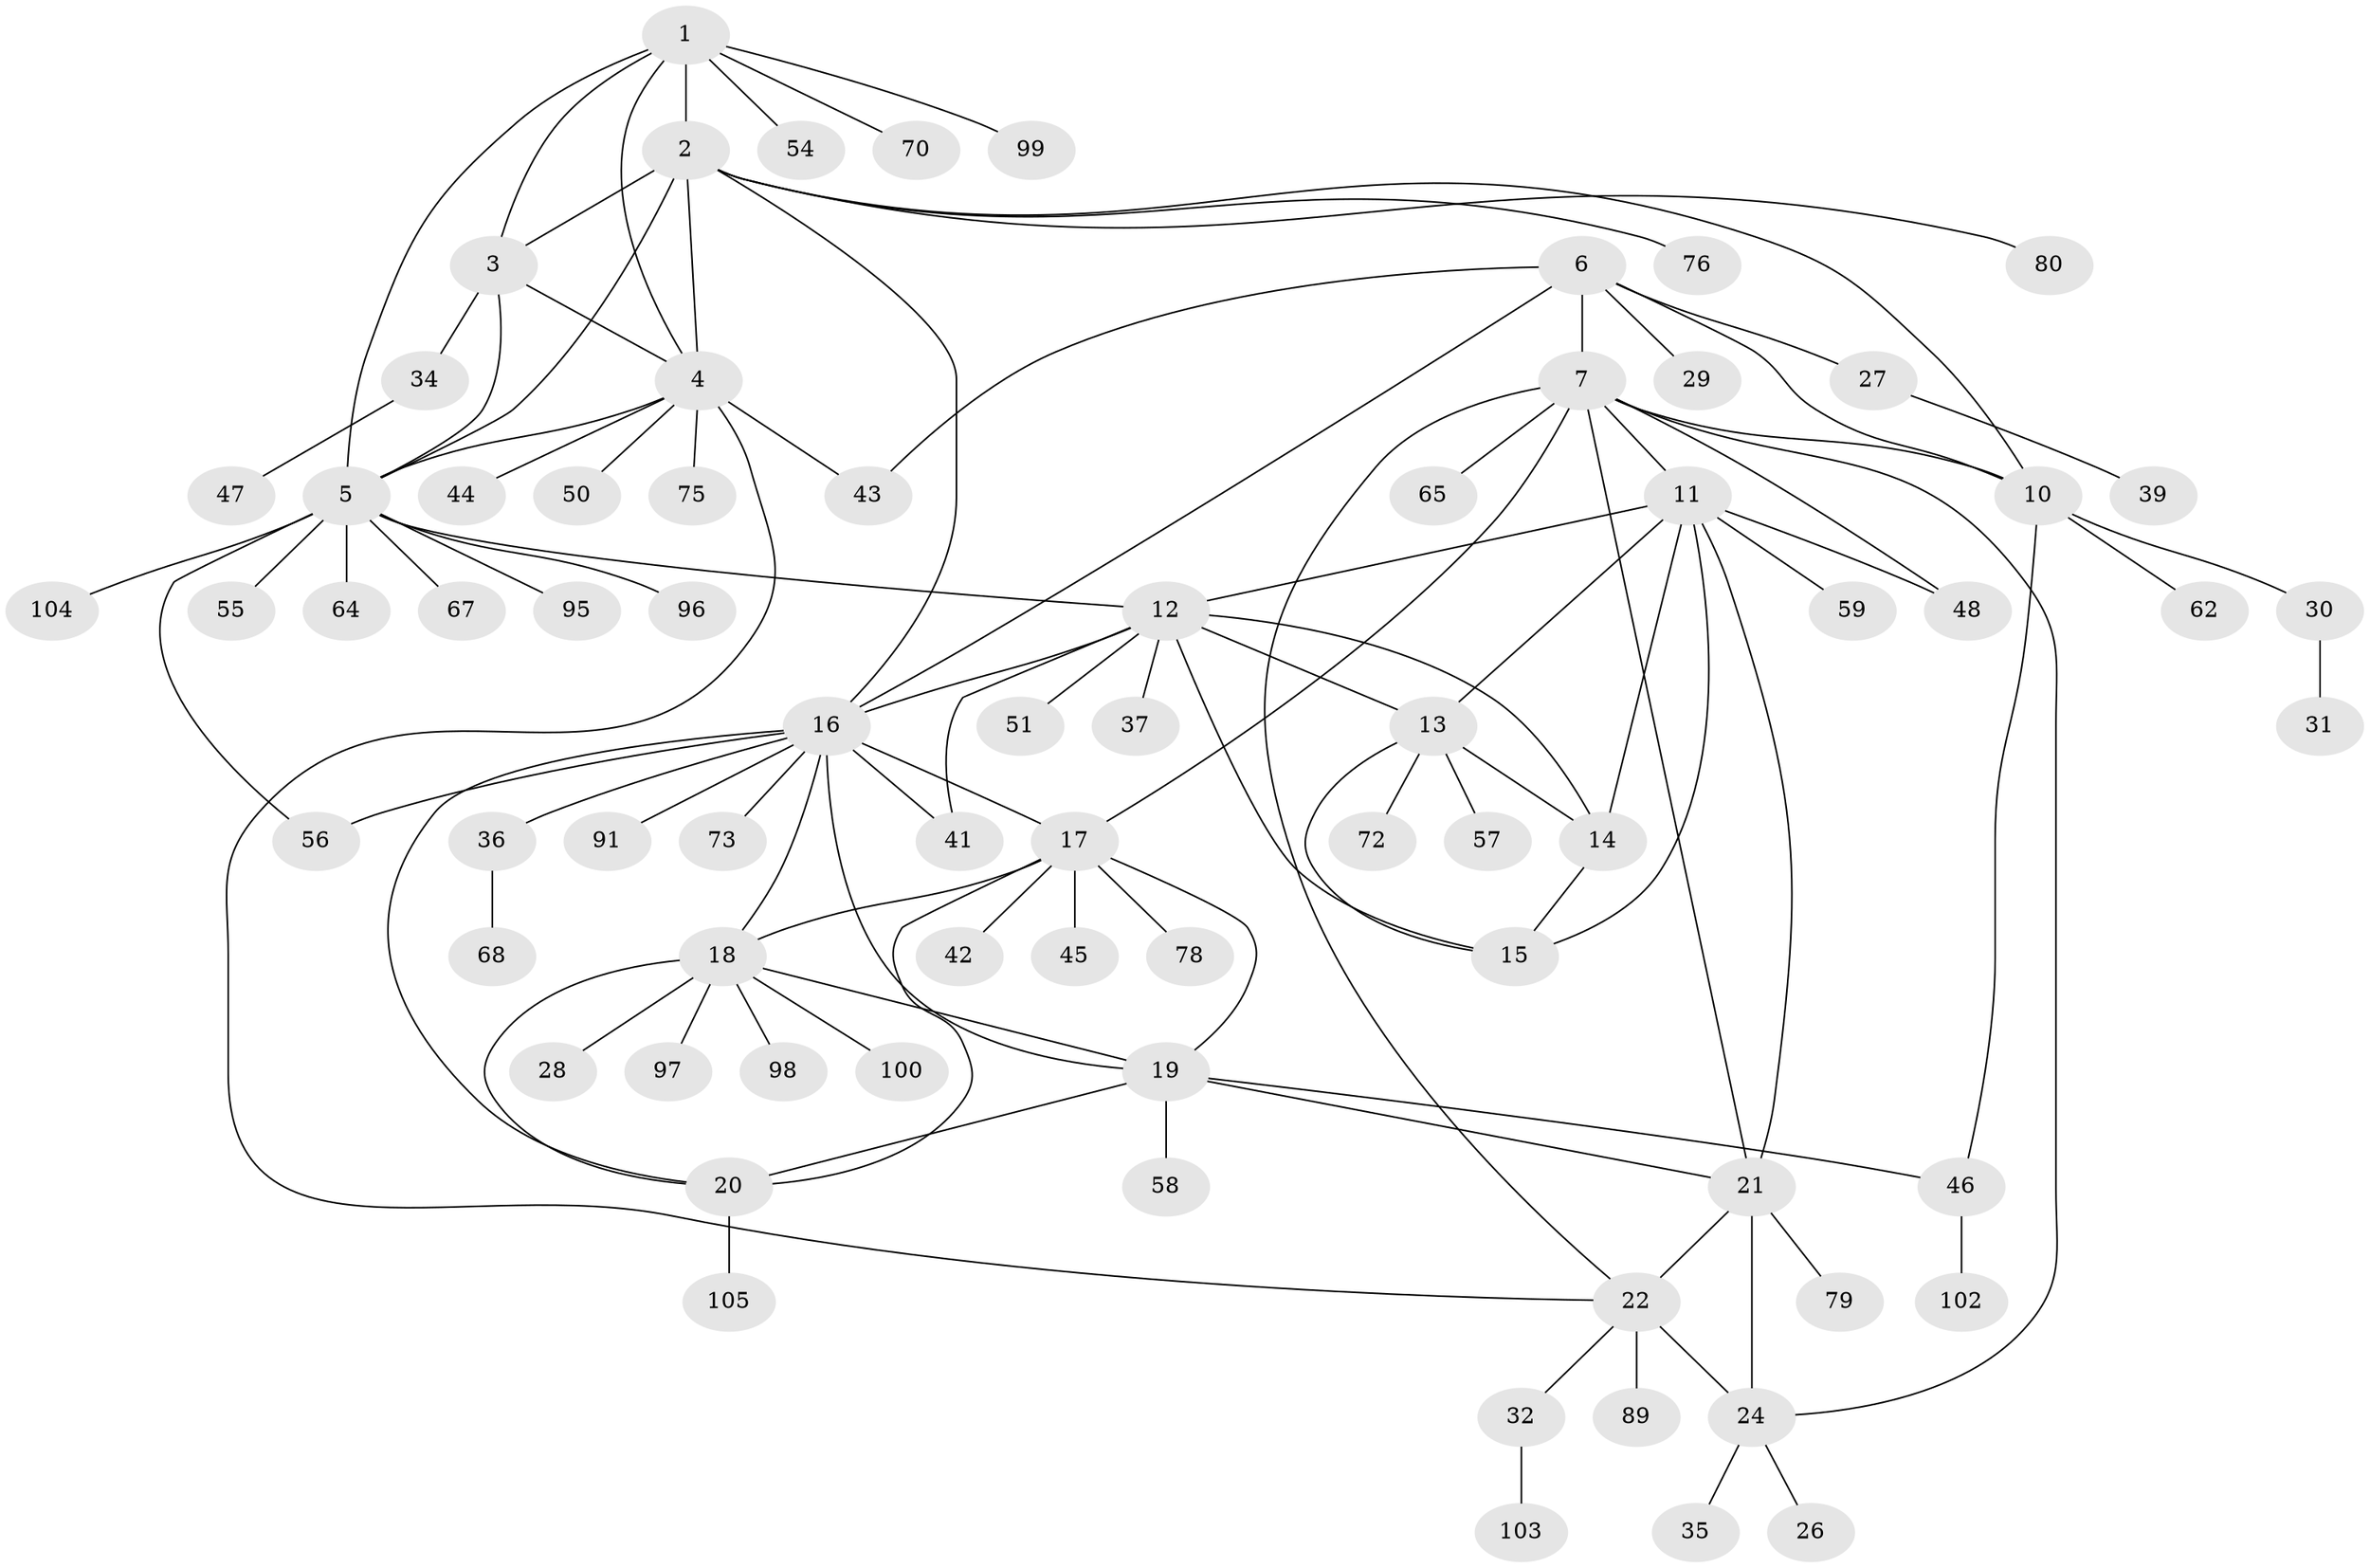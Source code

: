 // original degree distribution, {7: 0.03773584905660377, 8: 0.04716981132075472, 5: 0.018867924528301886, 9: 0.02830188679245283, 12: 0.018867924528301886, 6: 0.03773584905660377, 11: 0.018867924528301886, 4: 0.03773584905660377, 10: 0.009433962264150943, 1: 0.6132075471698113, 2: 0.11320754716981132, 3: 0.018867924528301886}
// Generated by graph-tools (version 1.1) at 2025/19/03/04/25 18:19:36]
// undirected, 74 vertices, 107 edges
graph export_dot {
graph [start="1"]
  node [color=gray90,style=filled];
  1;
  2;
  3;
  4;
  5;
  6 [super="+8+106"];
  7 [super="+25+63+9+81+83+88"];
  10;
  11;
  12;
  13;
  14;
  15;
  16;
  17;
  18;
  19;
  20;
  21 [super="+23+53+49+74+94+40+52"];
  22;
  24 [super="+84+82+86+33"];
  26;
  27 [super="+61+71"];
  28;
  29;
  30;
  31;
  32;
  34;
  35;
  36;
  37;
  39;
  41 [super="+60"];
  42;
  43;
  44;
  45;
  46;
  47;
  48;
  50;
  51;
  54;
  55;
  56 [super="+90"];
  57;
  58;
  59;
  62;
  64;
  65;
  67;
  68;
  70;
  72;
  73;
  75;
  76;
  78 [super="+85"];
  79;
  80;
  89;
  91;
  95;
  96;
  97;
  98;
  99;
  100;
  102;
  103;
  104;
  105;
  1 -- 2;
  1 -- 3;
  1 -- 4;
  1 -- 5;
  1 -- 54;
  1 -- 70;
  1 -- 99;
  2 -- 3;
  2 -- 4;
  2 -- 5;
  2 -- 10;
  2 -- 16;
  2 -- 76;
  2 -- 80;
  3 -- 4;
  3 -- 5;
  3 -- 34;
  4 -- 5;
  4 -- 22;
  4 -- 43;
  4 -- 44;
  4 -- 50;
  4 -- 75;
  5 -- 12;
  5 -- 55;
  5 -- 56;
  5 -- 64;
  5 -- 67;
  5 -- 95;
  5 -- 96;
  5 -- 104;
  6 -- 7 [weight=5];
  6 -- 10 [weight=2];
  6 -- 29;
  6 -- 16;
  6 -- 27;
  6 -- 43;
  7 -- 10 [weight=2];
  7 -- 11;
  7 -- 48;
  7 -- 21 [weight=2];
  7 -- 22;
  7 -- 24;
  7 -- 65;
  7 -- 17;
  10 -- 30;
  10 -- 46;
  10 -- 62;
  11 -- 12;
  11 -- 13;
  11 -- 14;
  11 -- 15;
  11 -- 48;
  11 -- 59;
  11 -- 21;
  12 -- 13;
  12 -- 14;
  12 -- 15;
  12 -- 16;
  12 -- 37;
  12 -- 41;
  12 -- 51;
  13 -- 14;
  13 -- 15;
  13 -- 57;
  13 -- 72;
  14 -- 15;
  16 -- 17;
  16 -- 18;
  16 -- 19;
  16 -- 20;
  16 -- 36;
  16 -- 56;
  16 -- 73;
  16 -- 91;
  16 -- 41;
  17 -- 18;
  17 -- 19;
  17 -- 20;
  17 -- 42;
  17 -- 45;
  17 -- 78;
  18 -- 19;
  18 -- 20;
  18 -- 28;
  18 -- 97;
  18 -- 98;
  18 -- 100;
  19 -- 20;
  19 -- 21;
  19 -- 46;
  19 -- 58;
  20 -- 105;
  21 -- 22 [weight=2];
  21 -- 24 [weight=2];
  21 -- 79;
  22 -- 24;
  22 -- 32;
  22 -- 89;
  24 -- 26;
  24 -- 35;
  27 -- 39;
  30 -- 31;
  32 -- 103;
  34 -- 47;
  36 -- 68;
  46 -- 102;
}
